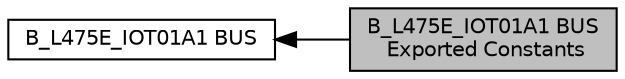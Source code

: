 digraph "B_L475E_IOT01A1 BUS Exported Constants"
{
  edge [fontname="Helvetica",fontsize="10",labelfontname="Helvetica",labelfontsize="10"];
  node [fontname="Helvetica",fontsize="10",shape=box];
  rankdir=LR;
  Node2 [label="B_L475E_IOT01A1 BUS",height=0.2,width=0.4,color="black", fillcolor="white", style="filled",URL="$group___b___l475_e___i_o_t01_a1___b_u_s.html",tooltip=" "];
  Node1 [label="B_L475E_IOT01A1 BUS\l Exported Constants",height=0.2,width=0.4,color="black", fillcolor="grey75", style="filled", fontcolor="black",tooltip=" "];
  Node2->Node1 [shape=plaintext, dir="back", style="solid"];
}

